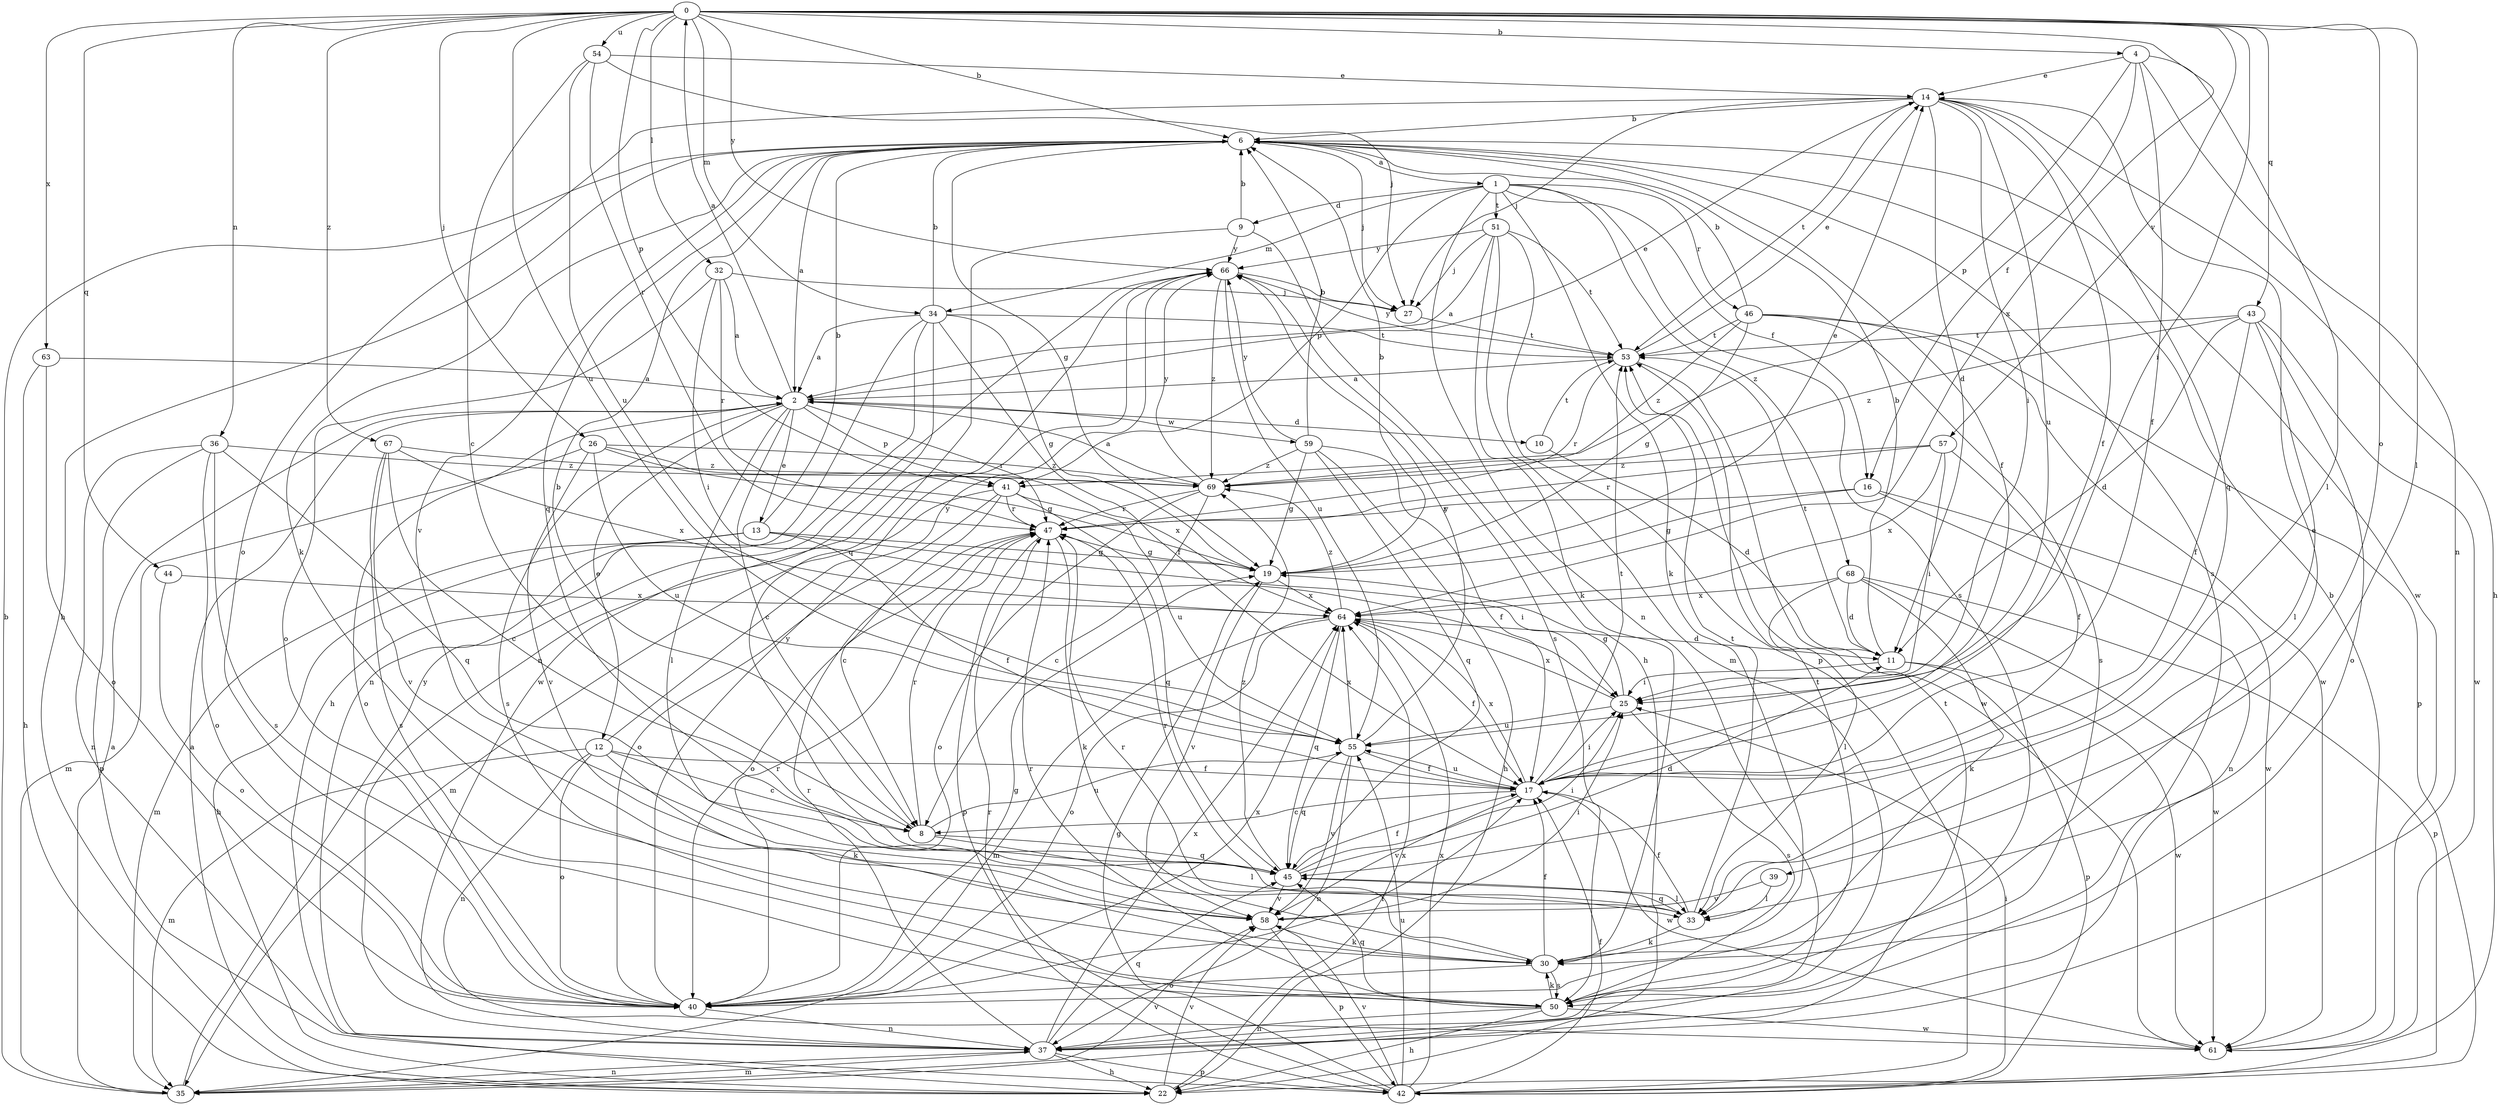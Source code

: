 strict digraph  {
0;
1;
2;
4;
6;
8;
9;
10;
11;
12;
13;
14;
16;
17;
19;
22;
25;
26;
27;
30;
32;
33;
34;
35;
36;
37;
39;
40;
41;
42;
43;
44;
45;
46;
47;
50;
51;
53;
54;
55;
57;
58;
59;
61;
63;
64;
66;
67;
68;
69;
0 -> 4  [label=b];
0 -> 6  [label=b];
0 -> 25  [label=i];
0 -> 26  [label=j];
0 -> 32  [label=l];
0 -> 33  [label=l];
0 -> 34  [label=m];
0 -> 36  [label=n];
0 -> 39  [label=o];
0 -> 41  [label=p];
0 -> 43  [label=q];
0 -> 44  [label=q];
0 -> 54  [label=u];
0 -> 55  [label=u];
0 -> 57  [label=v];
0 -> 63  [label=x];
0 -> 64  [label=x];
0 -> 66  [label=y];
0 -> 67  [label=z];
1 -> 9  [label=d];
1 -> 16  [label=f];
1 -> 30  [label=k];
1 -> 34  [label=m];
1 -> 37  [label=n];
1 -> 41  [label=p];
1 -> 46  [label=r];
1 -> 50  [label=s];
1 -> 51  [label=t];
1 -> 68  [label=z];
2 -> 0  [label=a];
2 -> 8  [label=c];
2 -> 10  [label=d];
2 -> 12  [label=e];
2 -> 13  [label=e];
2 -> 14  [label=e];
2 -> 33  [label=l];
2 -> 40  [label=o];
2 -> 41  [label=p];
2 -> 47  [label=r];
2 -> 50  [label=s];
2 -> 59  [label=w];
4 -> 14  [label=e];
4 -> 16  [label=f];
4 -> 17  [label=f];
4 -> 33  [label=l];
4 -> 37  [label=n];
4 -> 41  [label=p];
6 -> 1  [label=a];
6 -> 2  [label=a];
6 -> 17  [label=f];
6 -> 19  [label=g];
6 -> 22  [label=h];
6 -> 27  [label=j];
6 -> 30  [label=k];
6 -> 45  [label=q];
6 -> 50  [label=s];
6 -> 58  [label=v];
6 -> 61  [label=w];
8 -> 6  [label=b];
8 -> 33  [label=l];
8 -> 45  [label=q];
8 -> 47  [label=r];
8 -> 55  [label=u];
9 -> 6  [label=b];
9 -> 22  [label=h];
9 -> 45  [label=q];
9 -> 66  [label=y];
10 -> 11  [label=d];
10 -> 53  [label=t];
11 -> 6  [label=b];
11 -> 25  [label=i];
11 -> 42  [label=p];
11 -> 53  [label=t];
11 -> 61  [label=w];
12 -> 8  [label=c];
12 -> 17  [label=f];
12 -> 30  [label=k];
12 -> 35  [label=m];
12 -> 37  [label=n];
12 -> 40  [label=o];
12 -> 66  [label=y];
13 -> 6  [label=b];
13 -> 17  [label=f];
13 -> 19  [label=g];
13 -> 22  [label=h];
13 -> 25  [label=i];
13 -> 35  [label=m];
14 -> 6  [label=b];
14 -> 11  [label=d];
14 -> 17  [label=f];
14 -> 22  [label=h];
14 -> 25  [label=i];
14 -> 27  [label=j];
14 -> 40  [label=o];
14 -> 45  [label=q];
14 -> 53  [label=t];
14 -> 55  [label=u];
16 -> 19  [label=g];
16 -> 37  [label=n];
16 -> 47  [label=r];
16 -> 61  [label=w];
17 -> 8  [label=c];
17 -> 25  [label=i];
17 -> 53  [label=t];
17 -> 55  [label=u];
17 -> 58  [label=v];
17 -> 61  [label=w];
17 -> 64  [label=x];
19 -> 6  [label=b];
19 -> 14  [label=e];
19 -> 58  [label=v];
19 -> 64  [label=x];
22 -> 2  [label=a];
22 -> 58  [label=v];
22 -> 64  [label=x];
25 -> 19  [label=g];
25 -> 50  [label=s];
25 -> 55  [label=u];
25 -> 64  [label=x];
26 -> 19  [label=g];
26 -> 35  [label=m];
26 -> 55  [label=u];
26 -> 58  [label=v];
26 -> 64  [label=x];
26 -> 69  [label=z];
27 -> 53  [label=t];
30 -> 14  [label=e];
30 -> 17  [label=f];
30 -> 40  [label=o];
30 -> 47  [label=r];
30 -> 50  [label=s];
32 -> 2  [label=a];
32 -> 25  [label=i];
32 -> 27  [label=j];
32 -> 40  [label=o];
32 -> 47  [label=r];
33 -> 17  [label=f];
33 -> 30  [label=k];
33 -> 45  [label=q];
33 -> 47  [label=r];
33 -> 53  [label=t];
34 -> 2  [label=a];
34 -> 6  [label=b];
34 -> 17  [label=f];
34 -> 19  [label=g];
34 -> 22  [label=h];
34 -> 37  [label=n];
34 -> 53  [label=t];
34 -> 61  [label=w];
35 -> 2  [label=a];
35 -> 6  [label=b];
35 -> 37  [label=n];
35 -> 58  [label=v];
35 -> 66  [label=y];
36 -> 37  [label=n];
36 -> 40  [label=o];
36 -> 42  [label=p];
36 -> 45  [label=q];
36 -> 50  [label=s];
36 -> 69  [label=z];
37 -> 22  [label=h];
37 -> 35  [label=m];
37 -> 42  [label=p];
37 -> 45  [label=q];
37 -> 47  [label=r];
37 -> 53  [label=t];
37 -> 64  [label=x];
39 -> 33  [label=l];
39 -> 58  [label=v];
40 -> 17  [label=f];
40 -> 19  [label=g];
40 -> 37  [label=n];
40 -> 47  [label=r];
40 -> 64  [label=x];
40 -> 66  [label=y];
41 -> 8  [label=c];
41 -> 35  [label=m];
41 -> 40  [label=o];
41 -> 45  [label=q];
41 -> 47  [label=r];
41 -> 55  [label=u];
42 -> 17  [label=f];
42 -> 19  [label=g];
42 -> 25  [label=i];
42 -> 47  [label=r];
42 -> 55  [label=u];
42 -> 58  [label=v];
42 -> 64  [label=x];
43 -> 11  [label=d];
43 -> 17  [label=f];
43 -> 33  [label=l];
43 -> 40  [label=o];
43 -> 53  [label=t];
43 -> 61  [label=w];
43 -> 69  [label=z];
44 -> 40  [label=o];
44 -> 64  [label=x];
45 -> 11  [label=d];
45 -> 17  [label=f];
45 -> 25  [label=i];
45 -> 33  [label=l];
45 -> 58  [label=v];
45 -> 69  [label=z];
46 -> 6  [label=b];
46 -> 19  [label=g];
46 -> 42  [label=p];
46 -> 50  [label=s];
46 -> 53  [label=t];
46 -> 61  [label=w];
46 -> 69  [label=z];
47 -> 19  [label=g];
47 -> 30  [label=k];
47 -> 40  [label=o];
47 -> 42  [label=p];
50 -> 22  [label=h];
50 -> 30  [label=k];
50 -> 37  [label=n];
50 -> 45  [label=q];
50 -> 47  [label=r];
50 -> 53  [label=t];
50 -> 61  [label=w];
51 -> 2  [label=a];
51 -> 27  [label=j];
51 -> 30  [label=k];
51 -> 35  [label=m];
51 -> 42  [label=p];
51 -> 53  [label=t];
51 -> 66  [label=y];
53 -> 2  [label=a];
53 -> 14  [label=e];
53 -> 47  [label=r];
53 -> 61  [label=w];
53 -> 66  [label=y];
54 -> 8  [label=c];
54 -> 14  [label=e];
54 -> 27  [label=j];
54 -> 47  [label=r];
54 -> 55  [label=u];
55 -> 17  [label=f];
55 -> 37  [label=n];
55 -> 45  [label=q];
55 -> 58  [label=v];
55 -> 64  [label=x];
55 -> 66  [label=y];
57 -> 17  [label=f];
57 -> 25  [label=i];
57 -> 47  [label=r];
57 -> 64  [label=x];
57 -> 69  [label=z];
58 -> 25  [label=i];
58 -> 30  [label=k];
58 -> 42  [label=p];
59 -> 6  [label=b];
59 -> 17  [label=f];
59 -> 19  [label=g];
59 -> 22  [label=h];
59 -> 45  [label=q];
59 -> 66  [label=y];
59 -> 69  [label=z];
61 -> 6  [label=b];
63 -> 2  [label=a];
63 -> 22  [label=h];
63 -> 40  [label=o];
64 -> 11  [label=d];
64 -> 17  [label=f];
64 -> 35  [label=m];
64 -> 40  [label=o];
64 -> 45  [label=q];
64 -> 69  [label=z];
66 -> 27  [label=j];
66 -> 37  [label=n];
66 -> 50  [label=s];
66 -> 55  [label=u];
66 -> 69  [label=z];
67 -> 8  [label=c];
67 -> 50  [label=s];
67 -> 58  [label=v];
67 -> 64  [label=x];
67 -> 69  [label=z];
68 -> 11  [label=d];
68 -> 30  [label=k];
68 -> 33  [label=l];
68 -> 42  [label=p];
68 -> 61  [label=w];
68 -> 64  [label=x];
69 -> 2  [label=a];
69 -> 8  [label=c];
69 -> 40  [label=o];
69 -> 47  [label=r];
69 -> 66  [label=y];
}
